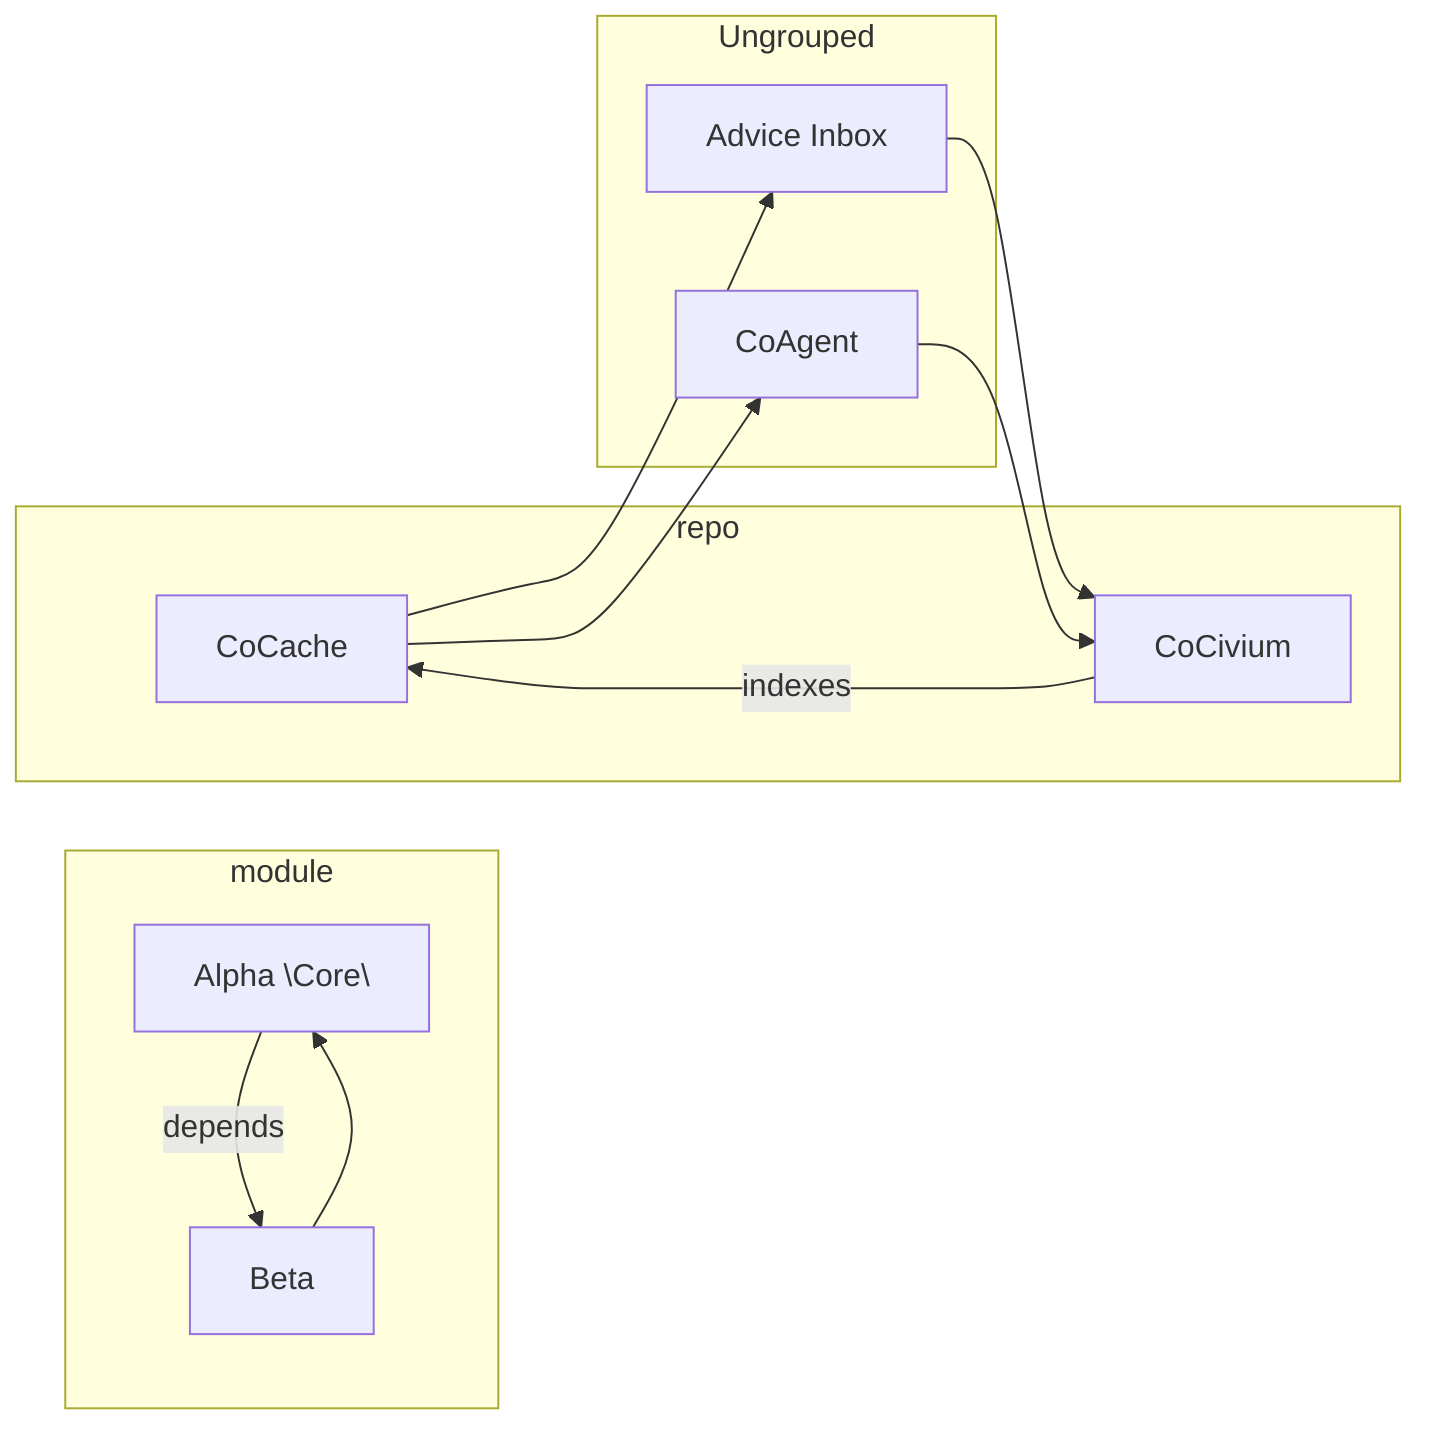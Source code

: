 %% generated:2025-10-28T14:45:30Z
flowchart LR
subgraph module
  A["Alpha \"Core\""]
  B["Beta"]
end
subgraph repo
  CoCache["CoCache"]
  CoCivium["CoCivium"]
end
subgraph Ungrouped
  AdviceInbox["Advice Inbox"]
  CoAgent["CoAgent"]
  CoCache["CoCache"]
  CoCivium["CoCivium"]
end
A --> |"depends"| B
AdviceInbox --> CoCivium
B --> A
CoAgent --> CoCivium
CoCache --> AdviceInbox
CoCache --> CoAgent
CoCivium --> |"indexes"| CoCache